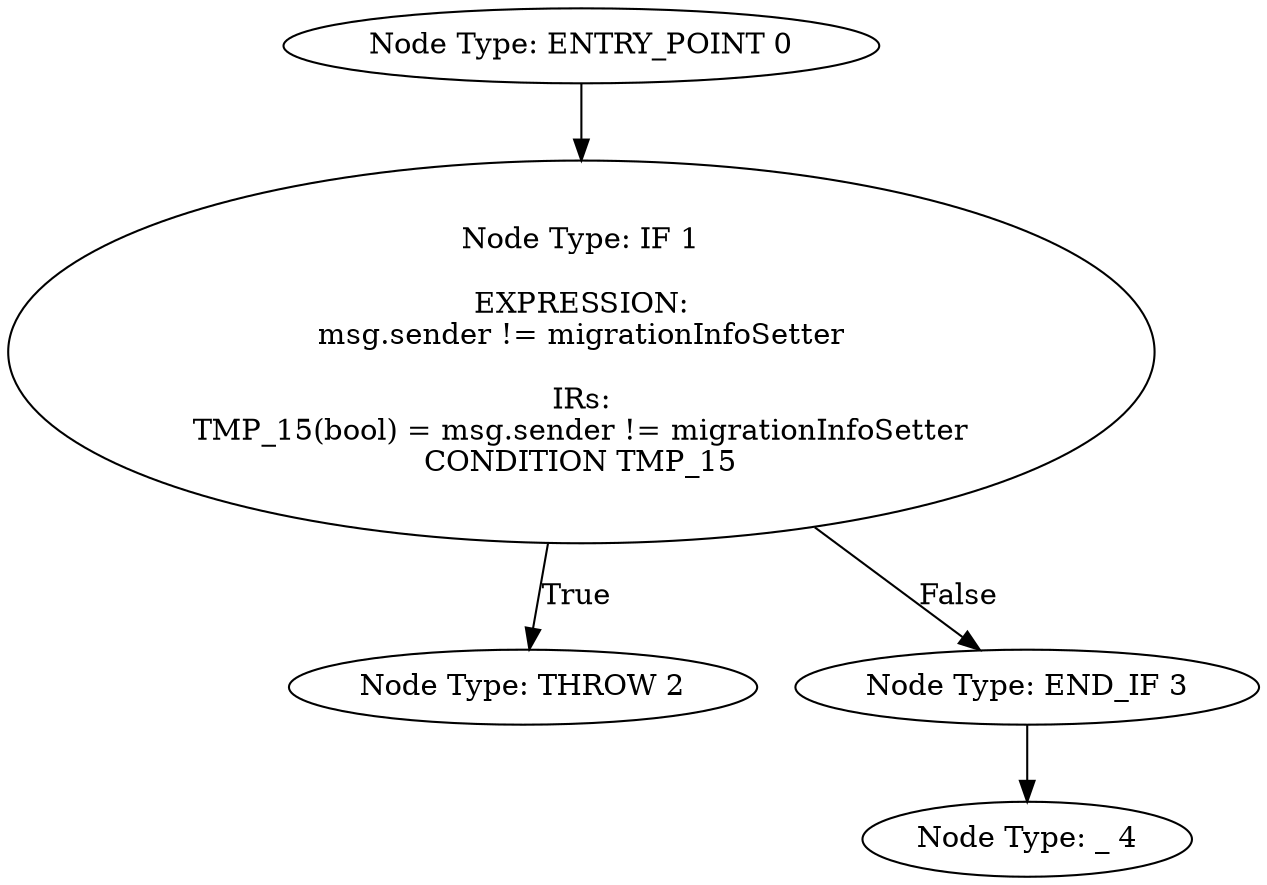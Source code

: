 digraph{
0[label="Node Type: ENTRY_POINT 0
"];
0->1;
1[label="Node Type: IF 1

EXPRESSION:
msg.sender != migrationInfoSetter

IRs:
TMP_15(bool) = msg.sender != migrationInfoSetter
CONDITION TMP_15"];
1->2[label="True"];
1->3[label="False"];
2[label="Node Type: THROW 2
"];
3[label="Node Type: END_IF 3
"];
3->4;
4[label="Node Type: _ 4
"];
}
